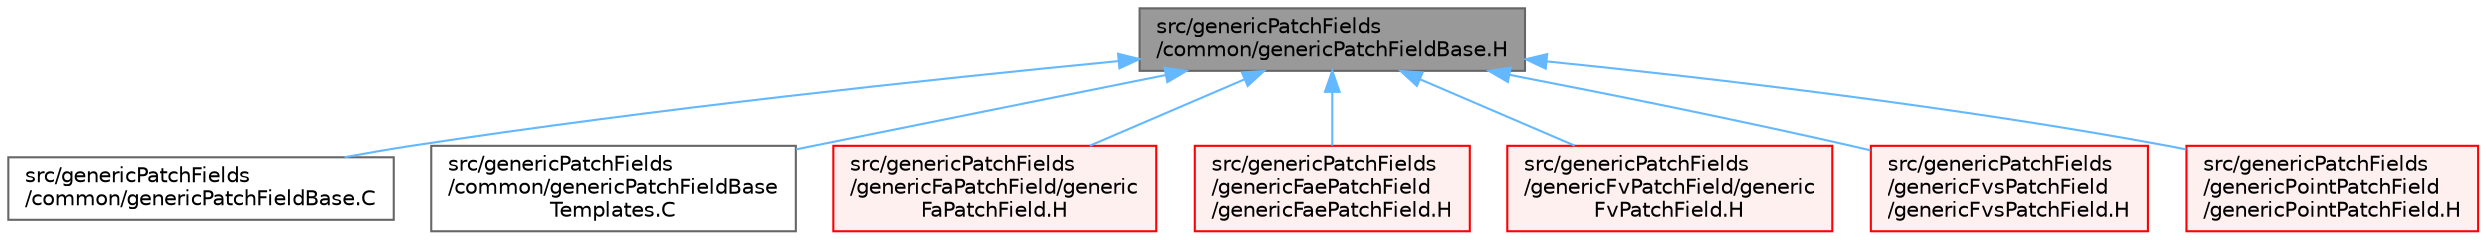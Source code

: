 digraph "src/genericPatchFields/common/genericPatchFieldBase.H"
{
 // LATEX_PDF_SIZE
  bgcolor="transparent";
  edge [fontname=Helvetica,fontsize=10,labelfontname=Helvetica,labelfontsize=10];
  node [fontname=Helvetica,fontsize=10,shape=box,height=0.2,width=0.4];
  Node1 [id="Node000001",label="src/genericPatchFields\l/common/genericPatchFieldBase.H",height=0.2,width=0.4,color="gray40", fillcolor="grey60", style="filled", fontcolor="black",tooltip=" "];
  Node1 -> Node2 [id="edge1_Node000001_Node000002",dir="back",color="steelblue1",style="solid",tooltip=" "];
  Node2 [id="Node000002",label="src/genericPatchFields\l/common/genericPatchFieldBase.C",height=0.2,width=0.4,color="grey40", fillcolor="white", style="filled",URL="$genericPatchFieldBase_8C.html",tooltip=" "];
  Node1 -> Node3 [id="edge2_Node000001_Node000003",dir="back",color="steelblue1",style="solid",tooltip=" "];
  Node3 [id="Node000003",label="src/genericPatchFields\l/common/genericPatchFieldBase\lTemplates.C",height=0.2,width=0.4,color="grey40", fillcolor="white", style="filled",URL="$genericPatchFieldBaseTemplates_8C.html",tooltip=" "];
  Node1 -> Node4 [id="edge3_Node000001_Node000004",dir="back",color="steelblue1",style="solid",tooltip=" "];
  Node4 [id="Node000004",label="src/genericPatchFields\l/genericFaPatchField/generic\lFaPatchField.H",height=0.2,width=0.4,color="red", fillcolor="#FFF0F0", style="filled",URL="$genericFaPatchField_8H.html",tooltip=" "];
  Node1 -> Node8 [id="edge4_Node000001_Node000008",dir="back",color="steelblue1",style="solid",tooltip=" "];
  Node8 [id="Node000008",label="src/genericPatchFields\l/genericFaePatchField\l/genericFaePatchField.H",height=0.2,width=0.4,color="red", fillcolor="#FFF0F0", style="filled",URL="$genericFaePatchField_8H.html",tooltip=" "];
  Node1 -> Node12 [id="edge5_Node000001_Node000012",dir="back",color="steelblue1",style="solid",tooltip=" "];
  Node12 [id="Node000012",label="src/genericPatchFields\l/genericFvPatchField/generic\lFvPatchField.H",height=0.2,width=0.4,color="red", fillcolor="#FFF0F0", style="filled",URL="$genericFvPatchField_8H.html",tooltip=" "];
  Node1 -> Node16 [id="edge6_Node000001_Node000016",dir="back",color="steelblue1",style="solid",tooltip=" "];
  Node16 [id="Node000016",label="src/genericPatchFields\l/genericFvsPatchField\l/genericFvsPatchField.H",height=0.2,width=0.4,color="red", fillcolor="#FFF0F0", style="filled",URL="$genericFvsPatchField_8H.html",tooltip=" "];
  Node1 -> Node20 [id="edge7_Node000001_Node000020",dir="back",color="steelblue1",style="solid",tooltip=" "];
  Node20 [id="Node000020",label="src/genericPatchFields\l/genericPointPatchField\l/genericPointPatchField.H",height=0.2,width=0.4,color="red", fillcolor="#FFF0F0", style="filled",URL="$genericPointPatchField_8H.html",tooltip=" "];
}
